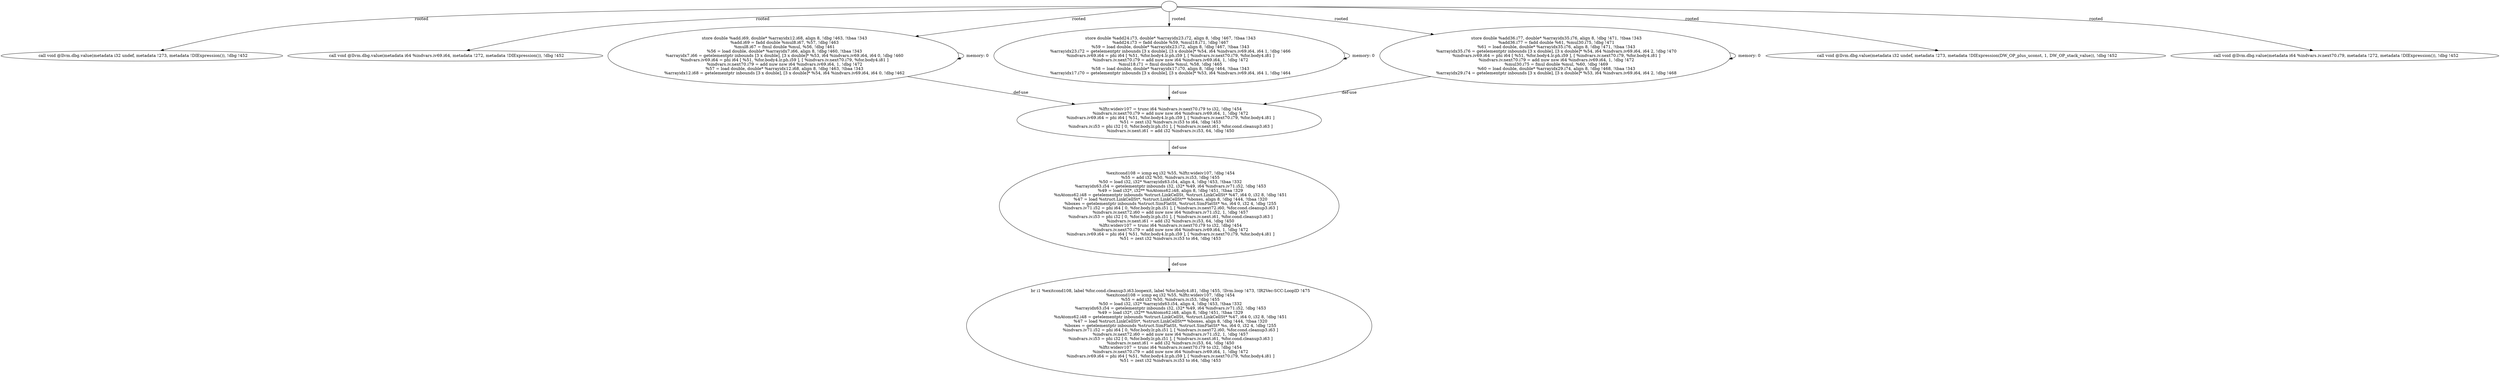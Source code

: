 digraph G {
1 [label="  call void @llvm.dbg.value(metadata i32 undef, metadata !273, metadata !DIExpression()), !dbg !452"];
2 [label="  call void @llvm.dbg.value(metadata i64 %indvars.iv69.i64, metadata !272, metadata !DIExpression()), !dbg !452"];
3 [label="  store double %add.i69, double* %arrayidx12.i68, align 8, !dbg !463, !tbaa !343
  %add.i69 = fadd double %mul8.i67, %57, !dbg !463
  %mul8.i67 = fmul double %mul, %56, !dbg !461
  %56 = load double, double* %arrayidx7.i66, align 8, !dbg !460, !tbaa !343
  %arrayidx7.i66 = getelementptr inbounds [3 x double], [3 x double]* %53, i64 %indvars.iv69.i64, i64 0, !dbg !460
  %indvars.iv69.i64 = phi i64 [ %51, %for.body4.lr.ph.i59 ], [ %indvars.iv.next70.i79, %for.body4.i81 ]
  %indvars.iv.next70.i79 = add nuw nsw i64 %indvars.iv69.i64, 1, !dbg !472
  %57 = load double, double* %arrayidx12.i68, align 8, !dbg !463, !tbaa !343
  %arrayidx12.i68 = getelementptr inbounds [3 x double], [3 x double]* %54, i64 %indvars.iv69.i64, i64 0, !dbg !462"];
4 [label="  store double %add24.i73, double* %arrayidx23.i72, align 8, !dbg !467, !tbaa !343
  %add24.i73 = fadd double %59, %mul18.i71, !dbg !467
  %59 = load double, double* %arrayidx23.i72, align 8, !dbg !467, !tbaa !343
  %arrayidx23.i72 = getelementptr inbounds [3 x double], [3 x double]* %54, i64 %indvars.iv69.i64, i64 1, !dbg !466
  %indvars.iv69.i64 = phi i64 [ %51, %for.body4.lr.ph.i59 ], [ %indvars.iv.next70.i79, %for.body4.i81 ]
  %indvars.iv.next70.i79 = add nuw nsw i64 %indvars.iv69.i64, 1, !dbg !472
  %mul18.i71 = fmul double %mul, %58, !dbg !465
  %58 = load double, double* %arrayidx17.i70, align 8, !dbg !464, !tbaa !343
  %arrayidx17.i70 = getelementptr inbounds [3 x double], [3 x double]* %53, i64 %indvars.iv69.i64, i64 1, !dbg !464"];
5 [label="  store double %add36.i77, double* %arrayidx35.i76, align 8, !dbg !471, !tbaa !343
  %add36.i77 = fadd double %61, %mul30.i75, !dbg !471
  %61 = load double, double* %arrayidx35.i76, align 8, !dbg !471, !tbaa !343
  %arrayidx35.i76 = getelementptr inbounds [3 x double], [3 x double]* %54, i64 %indvars.iv69.i64, i64 2, !dbg !470
  %indvars.iv69.i64 = phi i64 [ %51, %for.body4.lr.ph.i59 ], [ %indvars.iv.next70.i79, %for.body4.i81 ]
  %indvars.iv.next70.i79 = add nuw nsw i64 %indvars.iv69.i64, 1, !dbg !472
  %mul30.i75 = fmul double %mul, %60, !dbg !469
  %60 = load double, double* %arrayidx29.i74, align 8, !dbg !468, !tbaa !343
  %arrayidx29.i74 = getelementptr inbounds [3 x double], [3 x double]* %53, i64 %indvars.iv69.i64, i64 2, !dbg !468"];
6 [label="  call void @llvm.dbg.value(metadata i32 undef, metadata !273, metadata !DIExpression(DW_OP_plus_uconst, 1, DW_OP_stack_value)), !dbg !452"];
7 [label="  call void @llvm.dbg.value(metadata i64 %indvars.iv.next70.i79, metadata !272, metadata !DIExpression()), !dbg !452"];
8 [label="  %lftr.wideiv107 = trunc i64 %indvars.iv.next70.i79 to i32, !dbg !454
  %indvars.iv.next70.i79 = add nuw nsw i64 %indvars.iv69.i64, 1, !dbg !472
  %indvars.iv69.i64 = phi i64 [ %51, %for.body4.lr.ph.i59 ], [ %indvars.iv.next70.i79, %for.body4.i81 ]
  %51 = zext i32 %indvars.iv.i53 to i64, !dbg !453
  %indvars.iv.i53 = phi i32 [ 0, %for.body.lr.ph.i51 ], [ %indvars.iv.next.i61, %for.cond.cleanup3.i63 ]
  %indvars.iv.next.i61 = add i32 %indvars.iv.i53, 64, !dbg !450"];
9 [label="  %exitcond108 = icmp eq i32 %55, %lftr.wideiv107, !dbg !454
  %55 = add i32 %50, %indvars.iv.i53, !dbg !455
  %50 = load i32, i32* %arrayidx63.i54, align 4, !dbg !453, !tbaa !332
  %arrayidx63.i54 = getelementptr inbounds i32, i32* %49, i64 %indvars.iv71.i52, !dbg !453
  %49 = load i32*, i32** %nAtoms62.i48, align 8, !dbg !451, !tbaa !329
  %nAtoms62.i48 = getelementptr inbounds %struct.LinkCellSt, %struct.LinkCellSt* %47, i64 0, i32 8, !dbg !451
  %47 = load %struct.LinkCellSt*, %struct.LinkCellSt** %boxes, align 8, !dbg !444, !tbaa !320
  %boxes = getelementptr inbounds %struct.SimFlatSt, %struct.SimFlatSt* %s, i64 0, i32 4, !dbg !255
  %indvars.iv71.i52 = phi i64 [ 0, %for.body.lr.ph.i51 ], [ %indvars.iv.next72.i60, %for.cond.cleanup3.i63 ]
  %indvars.iv.next72.i60 = add nuw nsw i64 %indvars.iv71.i52, 1, !dbg !457
  %indvars.iv.i53 = phi i32 [ 0, %for.body.lr.ph.i51 ], [ %indvars.iv.next.i61, %for.cond.cleanup3.i63 ]
  %indvars.iv.next.i61 = add i32 %indvars.iv.i53, 64, !dbg !450
  %lftr.wideiv107 = trunc i64 %indvars.iv.next70.i79 to i32, !dbg !454
  %indvars.iv.next70.i79 = add nuw nsw i64 %indvars.iv69.i64, 1, !dbg !472
  %indvars.iv69.i64 = phi i64 [ %51, %for.body4.lr.ph.i59 ], [ %indvars.iv.next70.i79, %for.body4.i81 ]
  %51 = zext i32 %indvars.iv.i53 to i64, !dbg !453"];
10 [label="  br i1 %exitcond108, label %for.cond.cleanup3.i63.loopexit, label %for.body4.i81, !dbg !455, !llvm.loop !473, !IR2Vec-SCC-LoopID !475
  %exitcond108 = icmp eq i32 %55, %lftr.wideiv107, !dbg !454
  %55 = add i32 %50, %indvars.iv.i53, !dbg !455
  %50 = load i32, i32* %arrayidx63.i54, align 4, !dbg !453, !tbaa !332
  %arrayidx63.i54 = getelementptr inbounds i32, i32* %49, i64 %indvars.iv71.i52, !dbg !453
  %49 = load i32*, i32** %nAtoms62.i48, align 8, !dbg !451, !tbaa !329
  %nAtoms62.i48 = getelementptr inbounds %struct.LinkCellSt, %struct.LinkCellSt* %47, i64 0, i32 8, !dbg !451
  %47 = load %struct.LinkCellSt*, %struct.LinkCellSt** %boxes, align 8, !dbg !444, !tbaa !320
  %boxes = getelementptr inbounds %struct.SimFlatSt, %struct.SimFlatSt* %s, i64 0, i32 4, !dbg !255
  %indvars.iv71.i52 = phi i64 [ 0, %for.body.lr.ph.i51 ], [ %indvars.iv.next72.i60, %for.cond.cleanup3.i63 ]
  %indvars.iv.next72.i60 = add nuw nsw i64 %indvars.iv71.i52, 1, !dbg !457
  %indvars.iv.i53 = phi i32 [ 0, %for.body.lr.ph.i51 ], [ %indvars.iv.next.i61, %for.cond.cleanup3.i63 ]
  %indvars.iv.next.i61 = add i32 %indvars.iv.i53, 64, !dbg !450
  %lftr.wideiv107 = trunc i64 %indvars.iv.next70.i79 to i32, !dbg !454
  %indvars.iv.next70.i79 = add nuw nsw i64 %indvars.iv69.i64, 1, !dbg !472
  %indvars.iv69.i64 = phi i64 [ %51, %for.body4.lr.ph.i59 ], [ %indvars.iv.next70.i79, %for.body4.i81 ]
  %51 = zext i32 %indvars.iv.i53 to i64, !dbg !453"];
11 [label=""];
3 -> 8[label="  def-use"];
3 -> 3[label="  memory: 0"];
4 -> 8[label="  def-use"];
4 -> 4[label="  memory: 0"];
5 -> 8[label="  def-use"];
5 -> 5[label="  memory: 0"];
8 -> 9[label="  def-use"];
9 -> 10[label="  def-use"];
11 -> 1[label="  rooted"];
11 -> 2[label="  rooted"];
11 -> 3[label="  rooted"];
11 -> 4[label="  rooted"];
11 -> 5[label="  rooted"];
11 -> 6[label="  rooted"];
11 -> 7[label="  rooted"];
}